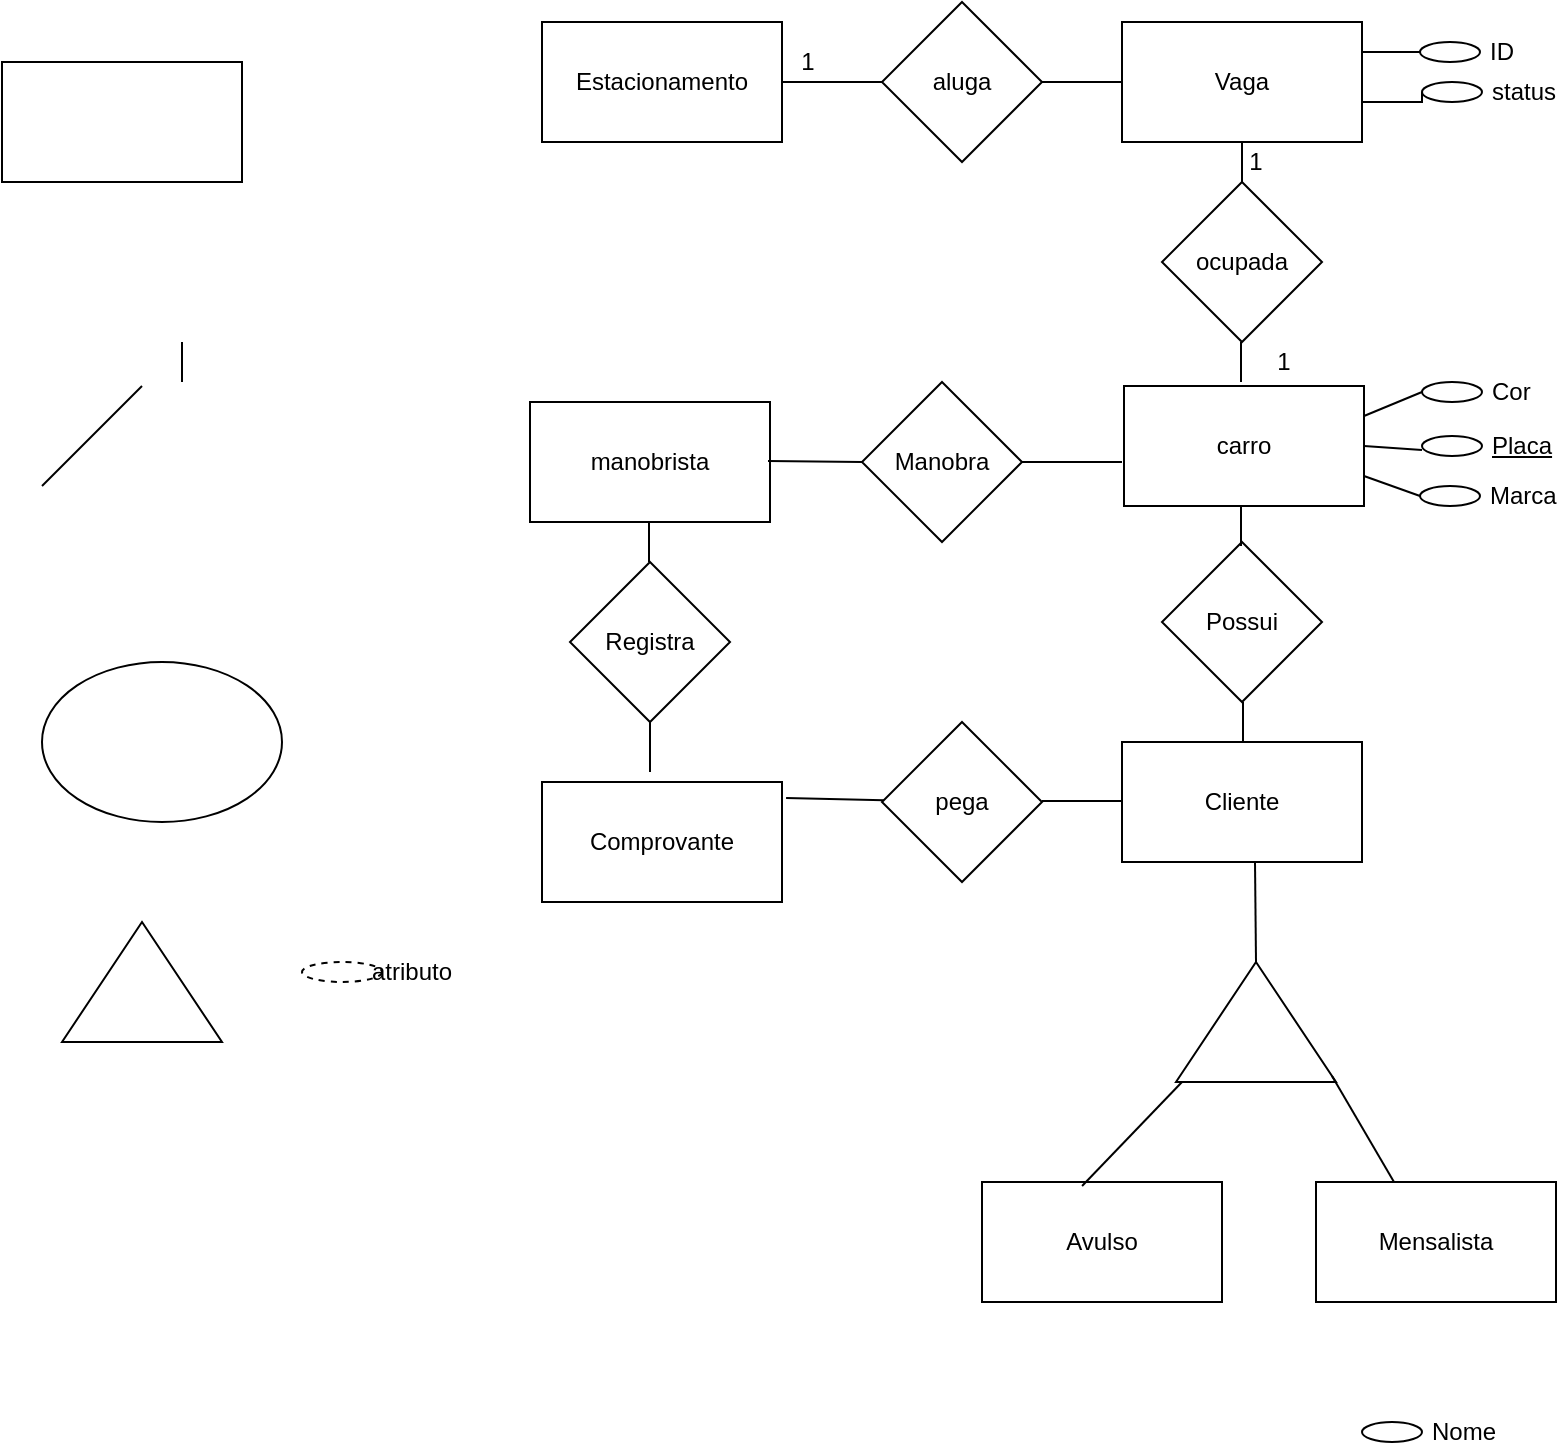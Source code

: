 <mxfile version="15.3.2" type="github"><diagram id="oyLj_8fKcUXU6CJUmneb" name="Page-1"><mxGraphModel dx="1422" dy="705" grid="1" gridSize="10" guides="1" tooltips="1" connect="1" arrows="1" fold="1" page="1" pageScale="1" pageWidth="827" pageHeight="1169" math="0" shadow="0"><root><mxCell id="0"/><mxCell id="1" parent="0"/><mxCell id="aMv5s2U3-ydj9eO4ZxPw-1" value="" style="rounded=0;whiteSpace=wrap;html=1;" parent="1" vertex="1"><mxGeometry x="50" y="70" width="120" height="60" as="geometry"/></mxCell><mxCell id="aMv5s2U3-ydj9eO4ZxPw-2" value="ocupada" style="rhombus;whiteSpace=wrap;html=1;" parent="1" vertex="1"><mxGeometry x="630" y="130" width="80" height="80" as="geometry"/></mxCell><mxCell id="aMv5s2U3-ydj9eO4ZxPw-3" value="" style="ellipse;whiteSpace=wrap;html=1;" parent="1" vertex="1"><mxGeometry x="70" y="370" width="120" height="80" as="geometry"/></mxCell><mxCell id="aMv5s2U3-ydj9eO4ZxPw-4" value="" style="triangle;whiteSpace=wrap;html=1;rotation=-90;" parent="1" vertex="1"><mxGeometry x="90" y="490" width="60" height="80" as="geometry"/></mxCell><mxCell id="aMv5s2U3-ydj9eO4ZxPw-6" value="Estacionamento" style="rounded=0;whiteSpace=wrap;html=1;" parent="1" vertex="1"><mxGeometry x="320" y="50" width="120" height="60" as="geometry"/></mxCell><mxCell id="OtYzrWS6GpuQRhWjGxq4-15" style="edgeStyle=orthogonalEdgeStyle;rounded=0;orthogonalLoop=1;jettySize=auto;html=1;exitX=1;exitY=0.25;exitDx=0;exitDy=0;entryX=0;entryY=0;entryDx=0;entryDy=0;endArrow=none;endFill=0;" parent="1" source="aMv5s2U3-ydj9eO4ZxPw-7" target="aMv5s2U3-ydj9eO4ZxPw-52" edge="1"><mxGeometry relative="1" as="geometry"/></mxCell><mxCell id="aMv5s2U3-ydj9eO4ZxPw-7" value="Vaga" style="rounded=0;whiteSpace=wrap;html=1;" parent="1" vertex="1"><mxGeometry x="610" y="50" width="120" height="60" as="geometry"/></mxCell><mxCell id="aMv5s2U3-ydj9eO4ZxPw-9" value="Cliente" style="rounded=0;whiteSpace=wrap;html=1;" parent="1" vertex="1"><mxGeometry x="610" y="410" width="120" height="60" as="geometry"/></mxCell><mxCell id="aMv5s2U3-ydj9eO4ZxPw-10" value="Comprovante" style="rounded=0;whiteSpace=wrap;html=1;" parent="1" vertex="1"><mxGeometry x="320" y="430" width="120" height="60" as="geometry"/></mxCell><mxCell id="aMv5s2U3-ydj9eO4ZxPw-11" value="manobrista" style="rounded=0;whiteSpace=wrap;html=1;" parent="1" vertex="1"><mxGeometry x="314" y="240" width="120" height="60" as="geometry"/></mxCell><mxCell id="aMv5s2U3-ydj9eO4ZxPw-12" value="carro" style="rounded=0;whiteSpace=wrap;html=1;" parent="1" vertex="1"><mxGeometry x="611" y="232" width="120" height="60" as="geometry"/></mxCell><mxCell id="aMv5s2U3-ydj9eO4ZxPw-13" value="aluga" style="rhombus;whiteSpace=wrap;html=1;" parent="1" vertex="1"><mxGeometry x="490" y="40" width="80" height="80" as="geometry"/></mxCell><mxCell id="aMv5s2U3-ydj9eO4ZxPw-16" value="" style="endArrow=none;html=1;exitX=1;exitY=0.5;exitDx=0;exitDy=0;" parent="1" source="aMv5s2U3-ydj9eO4ZxPw-6" target="aMv5s2U3-ydj9eO4ZxPw-13" edge="1"><mxGeometry width="50" height="50" relative="1" as="geometry"><mxPoint x="450" y="380" as="sourcePoint"/><mxPoint x="500" y="330" as="targetPoint"/><Array as="points"><mxPoint x="470" y="80"/></Array></mxGeometry></mxCell><mxCell id="aMv5s2U3-ydj9eO4ZxPw-18" value="" style="endArrow=none;html=1;entryX=0;entryY=0.5;entryDx=0;entryDy=0;exitX=1;exitY=0.5;exitDx=0;exitDy=0;" parent="1" source="aMv5s2U3-ydj9eO4ZxPw-13" target="aMv5s2U3-ydj9eO4ZxPw-7" edge="1"><mxGeometry width="50" height="50" relative="1" as="geometry"><mxPoint x="450" y="380" as="sourcePoint"/><mxPoint x="500" y="330" as="targetPoint"/><Array as="points"/></mxGeometry></mxCell><mxCell id="aMv5s2U3-ydj9eO4ZxPw-19" value="1" style="text;html=1;strokeColor=none;fillColor=none;align=center;verticalAlign=middle;whiteSpace=wrap;rounded=0;" parent="1" vertex="1"><mxGeometry x="447" y="60" width="12" height="20" as="geometry"/></mxCell><mxCell id="aMv5s2U3-ydj9eO4ZxPw-21" value="" style="endArrow=none;html=1;exitX=1.017;exitY=0.133;exitDx=0;exitDy=0;exitPerimeter=0;" parent="1" source="aMv5s2U3-ydj9eO4ZxPw-10" target="aMv5s2U3-ydj9eO4ZxPw-37" edge="1"><mxGeometry width="50" height="50" relative="1" as="geometry"><mxPoint x="450" y="440" as="sourcePoint"/><mxPoint x="570" y="290" as="targetPoint"/><Array as="points"/></mxGeometry></mxCell><mxCell id="aMv5s2U3-ydj9eO4ZxPw-22" value="" style="endArrow=none;html=1;" parent="1" source="aMv5s2U3-ydj9eO4ZxPw-2" edge="1"><mxGeometry width="50" height="50" relative="1" as="geometry"><mxPoint x="600" y="200" as="sourcePoint"/><mxPoint x="670" y="110" as="targetPoint"/><Array as="points"/></mxGeometry></mxCell><mxCell id="aMv5s2U3-ydj9eO4ZxPw-23" value="" style="endArrow=none;html=1;" parent="1" edge="1"><mxGeometry width="50" height="50" relative="1" as="geometry"><mxPoint x="669.5" y="230" as="sourcePoint"/><mxPoint x="669.5" y="210" as="targetPoint"/><Array as="points"/></mxGeometry></mxCell><mxCell id="aMv5s2U3-ydj9eO4ZxPw-24" value="1" style="text;html=1;strokeColor=none;fillColor=none;align=center;verticalAlign=middle;whiteSpace=wrap;rounded=0;" parent="1" vertex="1"><mxGeometry x="671" y="110" width="12" height="20" as="geometry"/></mxCell><mxCell id="aMv5s2U3-ydj9eO4ZxPw-25" value="1" style="text;html=1;strokeColor=none;fillColor=none;align=center;verticalAlign=middle;whiteSpace=wrap;rounded=0;" parent="1" vertex="1"><mxGeometry x="685" y="210" width="12" height="20" as="geometry"/></mxCell><mxCell id="aMv5s2U3-ydj9eO4ZxPw-27" value="Possui" style="rhombus;whiteSpace=wrap;html=1;" parent="1" vertex="1"><mxGeometry x="630" y="310" width="80" height="80" as="geometry"/></mxCell><mxCell id="aMv5s2U3-ydj9eO4ZxPw-28" value="" style="endArrow=none;html=1;" parent="1" edge="1"><mxGeometry width="50" height="50" relative="1" as="geometry"><mxPoint x="669.5" y="312" as="sourcePoint"/><mxPoint x="669.5" y="292" as="targetPoint"/><Array as="points"/></mxGeometry></mxCell><mxCell id="aMv5s2U3-ydj9eO4ZxPw-30" value="" style="endArrow=none;html=1;" parent="1" edge="1"><mxGeometry width="50" height="50" relative="1" as="geometry"><mxPoint x="670.5" y="410" as="sourcePoint"/><mxPoint x="670.5" y="390" as="targetPoint"/><Array as="points"/></mxGeometry></mxCell><mxCell id="aMv5s2U3-ydj9eO4ZxPw-36" value="Registra" style="rhombus;whiteSpace=wrap;html=1;" parent="1" vertex="1"><mxGeometry x="334" y="320" width="80" height="80" as="geometry"/></mxCell><mxCell id="aMv5s2U3-ydj9eO4ZxPw-37" value="pega" style="rhombus;whiteSpace=wrap;html=1;" parent="1" vertex="1"><mxGeometry x="490" y="400" width="80" height="80" as="geometry"/></mxCell><mxCell id="aMv5s2U3-ydj9eO4ZxPw-38" value="" style="endArrow=none;html=1;" parent="1" edge="1"><mxGeometry width="50" height="50" relative="1" as="geometry"><mxPoint x="140" y="230" as="sourcePoint"/><mxPoint x="140" y="210" as="targetPoint"/><Array as="points"/></mxGeometry></mxCell><mxCell id="aMv5s2U3-ydj9eO4ZxPw-39" value="" style="endArrow=none;html=1;" parent="1" edge="1"><mxGeometry width="50" height="50" relative="1" as="geometry"><mxPoint x="373.5" y="320" as="sourcePoint"/><mxPoint x="373.5" y="300" as="targetPoint"/><Array as="points"/></mxGeometry></mxCell><mxCell id="aMv5s2U3-ydj9eO4ZxPw-41" value="" style="triangle;whiteSpace=wrap;html=1;rotation=-90;" parent="1" vertex="1"><mxGeometry x="647" y="510" width="60" height="80" as="geometry"/></mxCell><mxCell id="aMv5s2U3-ydj9eO4ZxPw-42" value="" style="endArrow=none;html=1;exitX=1;exitY=0.5;exitDx=0;exitDy=0;" parent="1" source="aMv5s2U3-ydj9eO4ZxPw-41" edge="1"><mxGeometry width="50" height="50" relative="1" as="geometry"><mxPoint x="676.5" y="490" as="sourcePoint"/><mxPoint x="676.5" y="470" as="targetPoint"/><Array as="points"/></mxGeometry></mxCell><mxCell id="aMv5s2U3-ydj9eO4ZxPw-43" value="Avulso" style="rounded=0;whiteSpace=wrap;html=1;" parent="1" vertex="1"><mxGeometry x="540" y="630" width="120" height="60" as="geometry"/></mxCell><mxCell id="aMv5s2U3-ydj9eO4ZxPw-44" value="Mensalista" style="rounded=0;whiteSpace=wrap;html=1;" parent="1" vertex="1"><mxGeometry x="707" y="630" width="120" height="60" as="geometry"/></mxCell><mxCell id="aMv5s2U3-ydj9eO4ZxPw-45" value="" style="endArrow=none;html=1;exitX=0.417;exitY=0.033;exitDx=0;exitDy=0;exitPerimeter=0;" parent="1" source="aMv5s2U3-ydj9eO4ZxPw-43" edge="1"><mxGeometry width="50" height="50" relative="1" as="geometry"><mxPoint x="570" y="670" as="sourcePoint"/><mxPoint x="640" y="580" as="targetPoint"/><Array as="points"/></mxGeometry></mxCell><mxCell id="aMv5s2U3-ydj9eO4ZxPw-46" value="" style="endArrow=none;html=1;exitX=0.417;exitY=0.033;exitDx=0;exitDy=0;exitPerimeter=0;entryX=0.05;entryY=1.025;entryDx=0;entryDy=0;entryPerimeter=0;" parent="1" edge="1"><mxGeometry width="50" height="50" relative="1" as="geometry"><mxPoint x="746" y="630" as="sourcePoint"/><mxPoint x="715" y="577" as="targetPoint"/><Array as="points"/></mxGeometry></mxCell><mxCell id="aMv5s2U3-ydj9eO4ZxPw-47" value="" style="endArrow=none;html=1;" parent="1" edge="1"><mxGeometry width="50" height="50" relative="1" as="geometry"><mxPoint x="570" y="439.5" as="sourcePoint"/><mxPoint x="610" y="439.5" as="targetPoint"/><Array as="points"/></mxGeometry></mxCell><mxCell id="aMv5s2U3-ydj9eO4ZxPw-48" value="Manobra" style="rhombus;whiteSpace=wrap;html=1;" parent="1" vertex="1"><mxGeometry x="480" y="230" width="80" height="80" as="geometry"/></mxCell><mxCell id="aMv5s2U3-ydj9eO4ZxPw-49" value="" style="endArrow=none;html=1;entryX=0;entryY=0.5;entryDx=0;entryDy=0;" parent="1" target="aMv5s2U3-ydj9eO4ZxPw-48" edge="1"><mxGeometry width="50" height="50" relative="1" as="geometry"><mxPoint x="433" y="269.5" as="sourcePoint"/><mxPoint x="473" y="269.5" as="targetPoint"/><Array as="points"/></mxGeometry></mxCell><mxCell id="aMv5s2U3-ydj9eO4ZxPw-51" value="" style="endArrow=none;html=1;" parent="1" edge="1"><mxGeometry width="50" height="50" relative="1" as="geometry"><mxPoint x="560" y="270" as="sourcePoint"/><mxPoint x="610" y="270" as="targetPoint"/><Array as="points"/></mxGeometry></mxCell><mxCell id="aMv5s2U3-ydj9eO4ZxPw-52" value="ID" style="ellipse;whiteSpace=wrap;html=1;align=left;spacingLeft=33;" parent="1" vertex="1"><mxGeometry x="759" y="60" width="30" height="10" as="geometry"/></mxCell><mxCell id="aMv5s2U3-ydj9eO4ZxPw-53" value="atributo" style="ellipse;whiteSpace=wrap;html=1;align=left;spacingLeft=33;dashed=1;" parent="1" vertex="1"><mxGeometry x="200" y="520" width="40" height="10" as="geometry"/></mxCell><mxCell id="aMv5s2U3-ydj9eO4ZxPw-60" value="Cor" style="ellipse;whiteSpace=wrap;html=1;align=left;spacingLeft=33;" parent="1" vertex="1"><mxGeometry x="760" y="230" width="30" height="10" as="geometry"/></mxCell><mxCell id="aMv5s2U3-ydj9eO4ZxPw-65" value="Nome" style="ellipse;whiteSpace=wrap;html=1;align=left;spacingLeft=33;" parent="1" vertex="1"><mxGeometry x="730" y="750" width="30" height="10" as="geometry"/></mxCell><mxCell id="aMv5s2U3-ydj9eO4ZxPw-70" value="&lt;u&gt;Placa&lt;/u&gt;" style="ellipse;whiteSpace=wrap;html=1;align=left;spacingLeft=33;" parent="1" vertex="1"><mxGeometry x="760" y="257" width="30" height="10" as="geometry"/></mxCell><mxCell id="aMv5s2U3-ydj9eO4ZxPw-72" value="Marca" style="ellipse;whiteSpace=wrap;html=1;align=left;spacingLeft=33;" parent="1" vertex="1"><mxGeometry x="759" y="282" width="30" height="10" as="geometry"/></mxCell><mxCell id="aMv5s2U3-ydj9eO4ZxPw-74" value="" style="endArrow=none;html=1;entryX=0;entryY=0.5;entryDx=0;entryDy=0;exitX=1;exitY=0.25;exitDx=0;exitDy=0;" parent="1" source="aMv5s2U3-ydj9eO4ZxPw-12" target="aMv5s2U3-ydj9eO4ZxPw-60" edge="1"><mxGeometry width="50" height="50" relative="1" as="geometry"><mxPoint x="410" y="530" as="sourcePoint"/><mxPoint x="460" y="480" as="targetPoint"/></mxGeometry></mxCell><mxCell id="aMv5s2U3-ydj9eO4ZxPw-75" value="" style="endArrow=none;html=1;entryX=0;entryY=0.5;entryDx=0;entryDy=0;exitX=1;exitY=0.5;exitDx=0;exitDy=0;" parent="1" source="aMv5s2U3-ydj9eO4ZxPw-12" edge="1"><mxGeometry width="50" height="50" relative="1" as="geometry"><mxPoint x="731" y="276" as="sourcePoint"/><mxPoint x="760" y="264" as="targetPoint"/></mxGeometry></mxCell><mxCell id="aMv5s2U3-ydj9eO4ZxPw-76" value="" style="endArrow=none;html=1;entryX=0;entryY=0.5;entryDx=0;entryDy=0;exitX=1;exitY=0.75;exitDx=0;exitDy=0;" parent="1" source="aMv5s2U3-ydj9eO4ZxPw-12" target="aMv5s2U3-ydj9eO4ZxPw-72" edge="1"><mxGeometry width="50" height="50" relative="1" as="geometry"><mxPoint x="741" y="272" as="sourcePoint"/><mxPoint x="770" y="274" as="targetPoint"/></mxGeometry></mxCell><mxCell id="aMv5s2U3-ydj9eO4ZxPw-77" value="status" style="ellipse;whiteSpace=wrap;html=1;align=left;spacingLeft=33;" parent="1" vertex="1"><mxGeometry x="760" y="80" width="30" height="10" as="geometry"/></mxCell><mxCell id="OtYzrWS6GpuQRhWjGxq4-1" value="" style="endArrow=none;html=1;entryX=0.5;entryY=1;entryDx=0;entryDy=0;" parent="1" target="aMv5s2U3-ydj9eO4ZxPw-36" edge="1"><mxGeometry width="50" height="50" relative="1" as="geometry"><mxPoint x="374" y="425" as="sourcePoint"/><mxPoint x="440" y="370" as="targetPoint"/></mxGeometry></mxCell><mxCell id="OtYzrWS6GpuQRhWjGxq4-14" value="" style="endArrow=none;html=1;" parent="1" edge="1"><mxGeometry width="50" height="50" relative="1" as="geometry"><mxPoint x="70" y="282" as="sourcePoint"/><mxPoint x="120" y="232" as="targetPoint"/></mxGeometry></mxCell><mxCell id="OtYzrWS6GpuQRhWjGxq4-18" style="edgeStyle=orthogonalEdgeStyle;rounded=0;orthogonalLoop=1;jettySize=auto;html=1;endArrow=none;endFill=0;exitX=1;exitY=0.75;exitDx=0;exitDy=0;entryX=0;entryY=0.5;entryDx=0;entryDy=0;" parent="1" source="aMv5s2U3-ydj9eO4ZxPw-7" target="aMv5s2U3-ydj9eO4ZxPw-77" edge="1"><mxGeometry relative="1" as="geometry"><mxPoint x="740" y="90" as="sourcePoint"/><mxPoint x="760" y="90" as="targetPoint"/><Array as="points"><mxPoint x="730" y="90"/><mxPoint x="760" y="90"/></Array></mxGeometry></mxCell></root></mxGraphModel></diagram></mxfile>